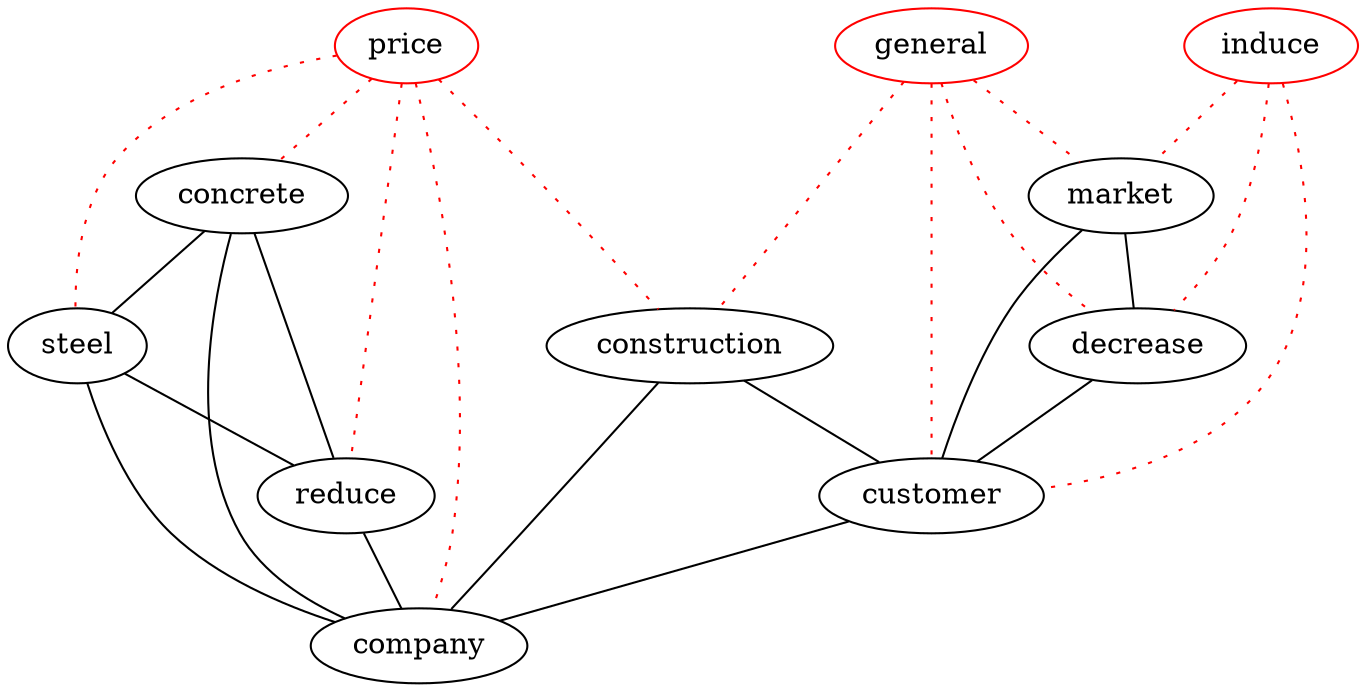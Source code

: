 graph keygraph {
graph [size="10,10"]
concrete [color="black"]
construction [color="black"]
market [color="black"]
reduce [color="black"]
decrease [color="black"]
customer [color="black"]
steel [color="black"]
company [color="black"]
general [color="red"]
induce [color="red"]
price [color="red"]
construction--customer
construction--company
concrete--reduce
steel--reduce
customer--company
market--decrease
market--customer
decrease--customer
concrete--steel
concrete--company
steel--company
reduce--company
induce--market [color="red", style="dotted"]
induce--decrease [color="red", style="dotted"]
induce--customer [color="red", style="dotted"]
general--construction [color="red", style="dotted"]
general--market [color="red", style="dotted"]
general--decrease [color="red", style="dotted"]
general--customer [color="red", style="dotted"]
price--concrete [color="red", style="dotted"]
price--construction [color="red", style="dotted"]
price--reduce [color="red", style="dotted"]
price--steel [color="red", style="dotted"]
price--company [color="red", style="dotted"]
}
